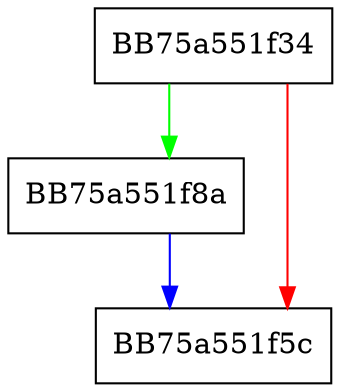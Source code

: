 digraph _Change_array {
  node [shape="box"];
  graph [splines=ortho];
  BB75a551f34 -> BB75a551f8a [color="green"];
  BB75a551f34 -> BB75a551f5c [color="red"];
  BB75a551f8a -> BB75a551f5c [color="blue"];
}